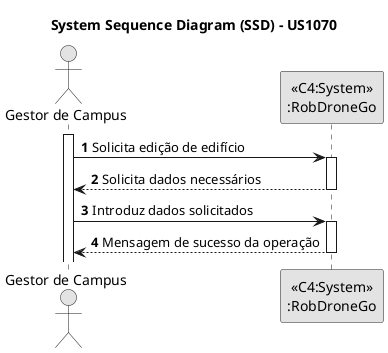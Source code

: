 @startuml
skinparam monochrome true
skinparam packageStyle rectangle
skinparam shadowing false

title System Sequence Diagram (SSD) - US1070

autonumber

actor "Gestor de Campus"

activate "Gestor de Campus"
"Gestor de Campus" -> "<<C4:System>>\n:RobDroneGo": Solicita edição de edifício
activate "<<C4:System>>\n:RobDroneGo"
"<<C4:System>>\n:RobDroneGo" --> "Gestor de Campus": Solicita dados necessários
deactivate "<<C4:System>>\n:RobDroneGo"

"Gestor de Campus" -> "<<C4:System>>\n:RobDroneGo": Introduz dados solicitados
activate "<<C4:System>>\n:RobDroneGo"
"Gestor de Campus" <-- "<<C4:System>>\n:RobDroneGo": Mensagem de sucesso da operação
deactivate "<<C4:System>>\n:RobDroneGo"
@enduml